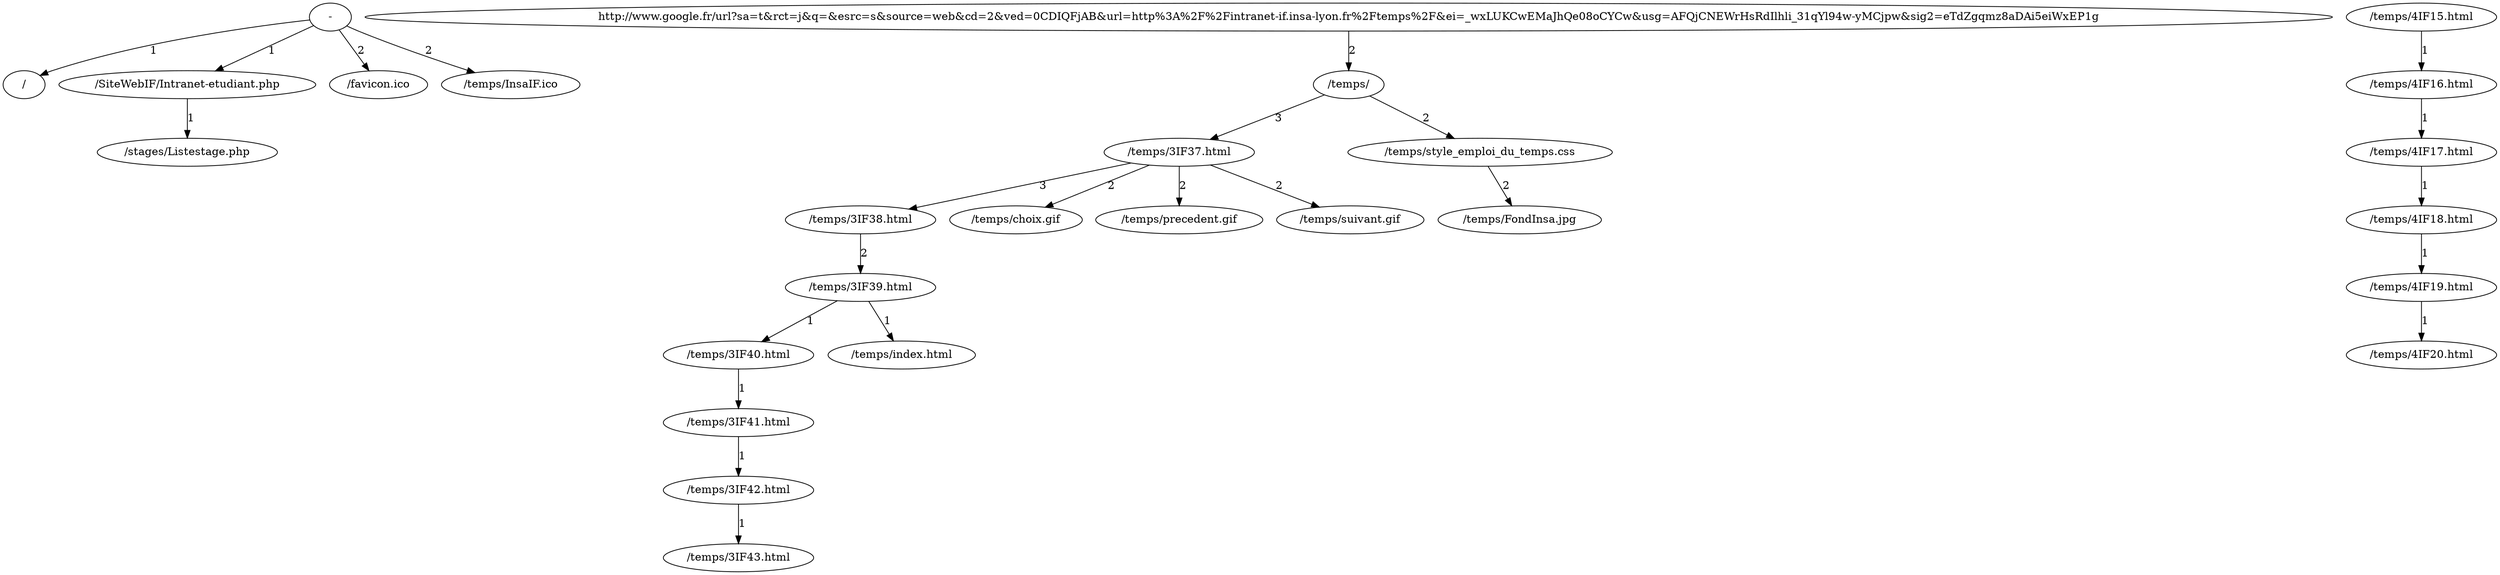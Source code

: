 digraph {
<-> -> </> [label=1];
<-> -> </SiteWebIF/Intranet-etudiant.php> [label=1];
<-> -> </favicon.ico> [label=2];
</SiteWebIF/Intranet-etudiant.php> -> </stages/Listestage.php> [label=1];
<http://www.google.fr/url?sa=t&rct=j&q=&esrc=s&source=web&cd=2&ved=0CDIQFjAB&url=http%3A%2F%2Fintranet-if.insa-lyon.fr%2Ftemps%2F&ei=_wxLUKCwEMaJhQe08oCYCw&usg=AFQjCNEWrHsRdIlhli_31qYl94w-yMCjpw&sig2=eTdZgqmz8aDAi5eiWxEP1g> -> </temps/> [label=2];
</temps/> -> </temps/3IF37.html> [label=3];
</temps/3IF37.html> -> </temps/3IF38.html> [label=3];
</temps/3IF38.html> -> </temps/3IF39.html> [label=2];
</temps/3IF39.html> -> </temps/3IF40.html> [label=1];
</temps/3IF40.html> -> </temps/3IF41.html> [label=1];
</temps/3IF41.html> -> </temps/3IF42.html> [label=1];
</temps/3IF42.html> -> </temps/3IF43.html> [label=1];
</temps/4IF15.html> -> </temps/4IF16.html> [label=1];
</temps/4IF16.html> -> </temps/4IF17.html> [label=1];
</temps/4IF17.html> -> </temps/4IF18.html> [label=1];
</temps/4IF18.html> -> </temps/4IF19.html> [label=1];
</temps/4IF19.html> -> </temps/4IF20.html> [label=1];
</temps/style_emploi_du_temps.css> -> </temps/FondInsa.jpg> [label=2];
<-> -> </temps/InsaIF.ico> [label=2];
</temps/3IF37.html> -> </temps/choix.gif> [label=2];
</temps/3IF39.html> -> </temps/index.html> [label=1];
</temps/3IF37.html> -> </temps/precedent.gif> [label=2];
</temps/> -> </temps/style_emploi_du_temps.css> [label=2];
</temps/3IF37.html> -> </temps/suivant.gif> [label=2];
}
